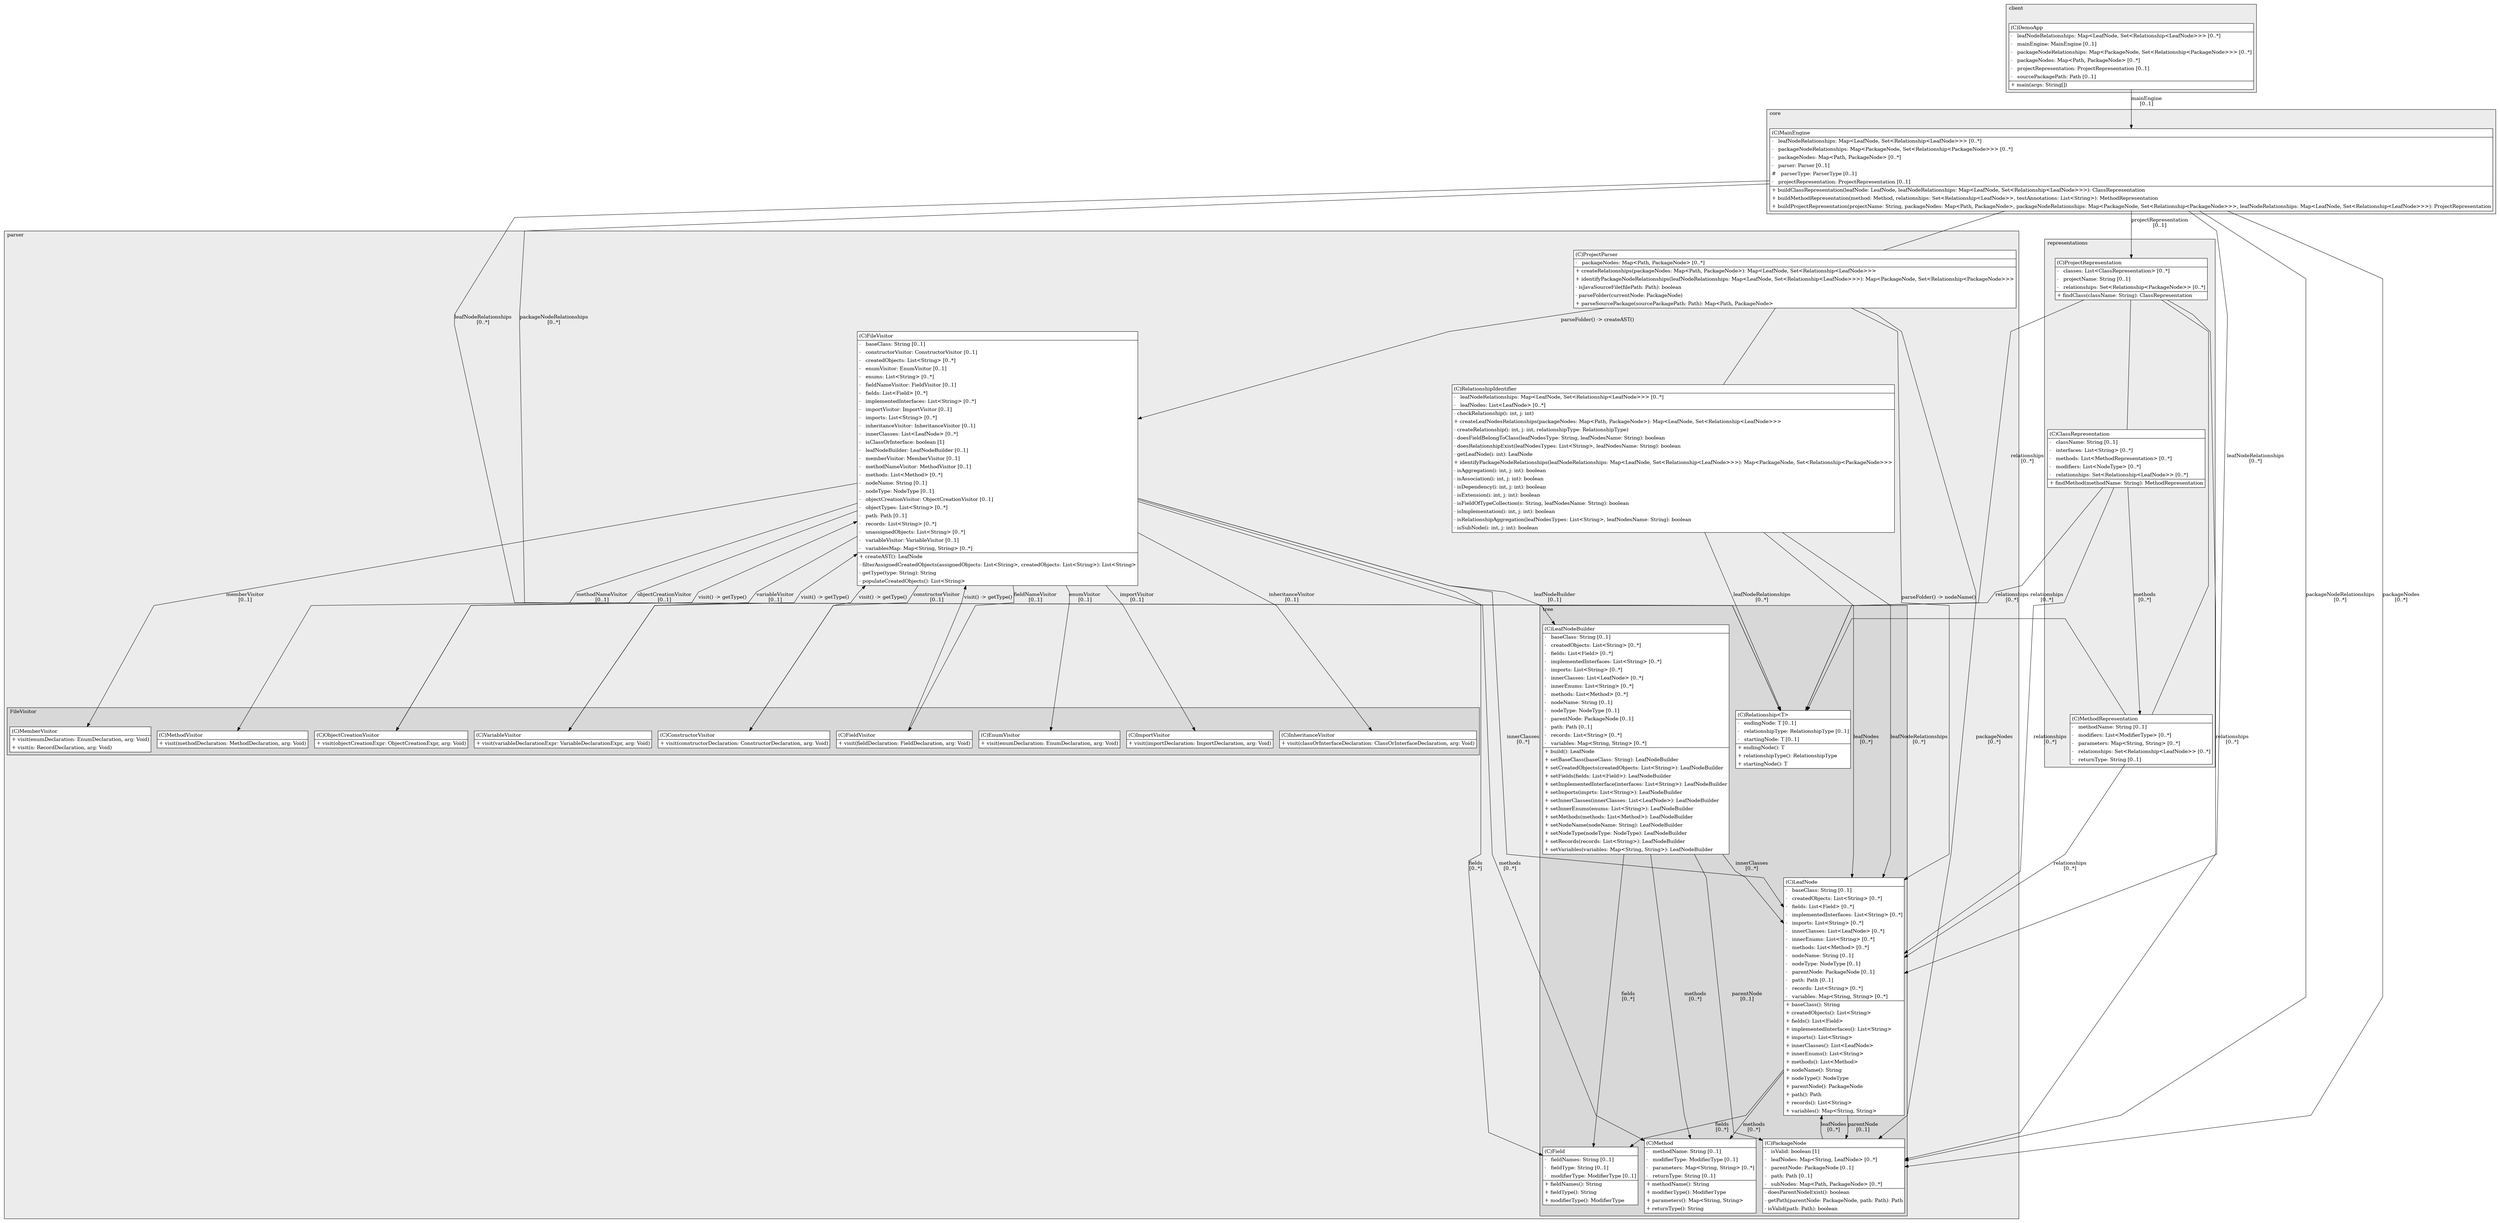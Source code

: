 @startuml

/' diagram meta data start
config=StructureConfiguration;
{
  "projectClassification": {
    "searchMode": "OpenProject", // OpenProject, AllProjects
    "includedProjects": "",
    "pathEndKeywords": "*.impl",
    "isClientPath": "",
    "isClientName": "",
    "isTestPath": "",
    "isTestName": "",
    "isMappingPath": "",
    "isMappingName": "",
    "isDataAccessPath": "",
    "isDataAccessName": "",
    "isDataStructurePath": "",
    "isDataStructureName": "",
    "isInterfaceStructuresPath": "",
    "isInterfaceStructuresName": "",
    "isEntryPointPath": "",
    "isEntryPointName": "",
    "treatFinalFieldsAsMandatory": false
  },
  "graphRestriction": {
    "classPackageExcludeFilter": "",
    "classPackageIncludeFilter": "",
    "classNameExcludeFilter": "",
    "classNameIncludeFilter": "",
    "methodNameExcludeFilter": "",
    "methodNameIncludeFilter": "",
    "removeByInheritance": "", // inheritance/annotation based filtering is done in a second step
    "removeByAnnotation": "",
    "removeByClassPackage": "", // cleanup the graph after inheritance/annotation based filtering is done
    "removeByClassName": "",
    "cutMappings": false,
    "cutEnum": true,
    "cutTests": true,
    "cutClient": true,
    "cutDataAccess": false,
    "cutInterfaceStructures": false,
    "cutDataStructures": false,
    "cutGetterAndSetter": true,
    "cutConstructors": true
  },
  "graphTraversal": {
    "forwardDepth": 6,
    "backwardDepth": 6,
    "classPackageExcludeFilter": "",
    "classPackageIncludeFilter": "",
    "classNameExcludeFilter": "",
    "classNameIncludeFilter": "",
    "methodNameExcludeFilter": "",
    "methodNameIncludeFilter": "",
    "hideMappings": false,
    "hideDataStructures": false,
    "hidePrivateMethods": true,
    "hideInterfaceCalls": true, // indirection: implementation -> interface (is hidden) -> implementation
    "onlyShowApplicationEntryPoints": false, // root node is included
    "useMethodCallsForStructureDiagram": "ForwardOnly" // ForwardOnly, BothDirections, No
  },
  "details": {
    "aggregation": "GroupByClass", // ByClass, GroupByClass, None
    "showClassGenericTypes": true,
    "showMethods": true,
    "showMethodParameterNames": true,
    "showMethodParameterTypes": true,
    "showMethodReturnType": true,
    "showPackageLevels": 2,
    "showDetailedClassStructure": true
  },
  "rootClass": "codepilotunittest.core.MainEngine",
  "extensionCallbackMethod": "" // qualified.class.name#methodName - signature: public static String method(String)
}
diagram meta data end '/



digraph g {
    rankdir="TB"
    splines=polyline
    

'nodes 
subgraph cluster_1357712437 { 
   	label=client
	labeljust=l
	fillcolor="#ececec"
	style=filled
   
   DemoApp1357712437[
	label=<<TABLE BORDER="1" CELLBORDER="0" CELLPADDING="4" CELLSPACING="0">
<TR><TD ALIGN="LEFT" >(C)DemoApp</TD></TR>
<HR/>
<TR><TD ALIGN="LEFT" >-   leafNodeRelationships: Map&lt;LeafNode, Set&lt;Relationship&lt;LeafNode&gt;&gt;&gt; [0..*]</TD></TR>
<TR><TD ALIGN="LEFT" >-   mainEngine: MainEngine [0..1]</TD></TR>
<TR><TD ALIGN="LEFT" >-   packageNodeRelationships: Map&lt;PackageNode, Set&lt;Relationship&lt;PackageNode&gt;&gt;&gt; [0..*]</TD></TR>
<TR><TD ALIGN="LEFT" >-   packageNodes: Map&lt;Path, PackageNode&gt; [0..*]</TD></TR>
<TR><TD ALIGN="LEFT" >-   projectRepresentation: ProjectRepresentation [0..1]</TD></TR>
<TR><TD ALIGN="LEFT" >-   sourcePackagePath: Path [0..1]</TD></TR>
<HR/>
<TR><TD ALIGN="LEFT" >+ main(args: String[])</TD></TR>
</TABLE>>
	style=filled
	margin=0
	shape=plaintext
	fillcolor="#FFFFFF"
];
} 

subgraph cluster_3059615 { 
   	label=core
	labeljust=l
	fillcolor="#ececec"
	style=filled
   
   MainEngine1935620972[
	label=<<TABLE BORDER="1" CELLBORDER="0" CELLPADDING="4" CELLSPACING="0">
<TR><TD ALIGN="LEFT" >(C)MainEngine</TD></TR>
<HR/>
<TR><TD ALIGN="LEFT" >-   leafNodeRelationships: Map&lt;LeafNode, Set&lt;Relationship&lt;LeafNode&gt;&gt;&gt; [0..*]</TD></TR>
<TR><TD ALIGN="LEFT" >-   packageNodeRelationships: Map&lt;PackageNode, Set&lt;Relationship&lt;PackageNode&gt;&gt;&gt; [0..*]</TD></TR>
<TR><TD ALIGN="LEFT" >-   packageNodes: Map&lt;Path, PackageNode&gt; [0..*]</TD></TR>
<TR><TD ALIGN="LEFT" >-   parser: Parser [0..1]</TD></TR>
<TR><TD ALIGN="LEFT" >#   parserType: ParserType [0..1]</TD></TR>
<TR><TD ALIGN="LEFT" >-   projectRepresentation: ProjectRepresentation [0..1]</TD></TR>
<HR/>
<TR><TD ALIGN="LEFT" >+ buildClassRepresentation(leafNode: LeafNode, leafNodeRelationships: Map&lt;LeafNode, Set&lt;Relationship&lt;LeafNode&gt;&gt;&gt;): ClassRepresentation</TD></TR>
<TR><TD ALIGN="LEFT" >+ buildMethodRepresentation(method: Method, relationships: Set&lt;Relationship&lt;LeafNode&gt;&gt;, testAnnotations: List&lt;String&gt;): MethodRepresentation</TD></TR>
<TR><TD ALIGN="LEFT" >+ buildProjectRepresentation(projectName: String, packageNodes: Map&lt;Path, PackageNode&gt;, packageNodeRelationships: Map&lt;PackageNode, Set&lt;Relationship&lt;PackageNode&gt;&gt;&gt;, leafNodeRelationships: Map&lt;LeafNode, Set&lt;Relationship&lt;LeafNode&gt;&gt;&gt;): ProjectRepresentation</TD></TR>
</TABLE>>
	style=filled
	margin=0
	shape=plaintext
	fillcolor="#FFFFFF"
];
} 

subgraph cluster_671793478 { 
   	label=representations
	labeljust=l
	fillcolor="#ececec"
	style=filled
   
   ClassRepresentation1961280345[
	label=<<TABLE BORDER="1" CELLBORDER="0" CELLPADDING="4" CELLSPACING="0">
<TR><TD ALIGN="LEFT" >(C)ClassRepresentation</TD></TR>
<HR/>
<TR><TD ALIGN="LEFT" >-   className: String [0..1]</TD></TR>
<TR><TD ALIGN="LEFT" >-   interfaces: List&lt;String&gt; [0..*]</TD></TR>
<TR><TD ALIGN="LEFT" >-   methods: List&lt;MethodRepresentation&gt; [0..*]</TD></TR>
<TR><TD ALIGN="LEFT" >-   modifiers: List&lt;NodeType&gt; [0..*]</TD></TR>
<TR><TD ALIGN="LEFT" >-   relationships: Set&lt;Relationship&lt;LeafNode&gt;&gt; [0..*]</TD></TR>
<HR/>
<TR><TD ALIGN="LEFT" >+ findMethod(methodName: String): MethodRepresentation</TD></TR>
</TABLE>>
	style=filled
	margin=0
	shape=plaintext
	fillcolor="#FFFFFF"
];

MethodRepresentation1961280345[
	label=<<TABLE BORDER="1" CELLBORDER="0" CELLPADDING="4" CELLSPACING="0">
<TR><TD ALIGN="LEFT" >(C)MethodRepresentation</TD></TR>
<HR/>
<TR><TD ALIGN="LEFT" >-   methodName: String [0..1]</TD></TR>
<TR><TD ALIGN="LEFT" >-   modifiers: List&lt;ModifierType&gt; [0..*]</TD></TR>
<TR><TD ALIGN="LEFT" >-   parameters: Map&lt;String, String&gt; [0..*]</TD></TR>
<TR><TD ALIGN="LEFT" >-   relationships: Set&lt;Relationship&lt;LeafNode&gt;&gt; [0..*]</TD></TR>
<TR><TD ALIGN="LEFT" >-   returnType: String [0..1]</TD></TR>
</TABLE>>
	style=filled
	margin=0
	shape=plaintext
	fillcolor="#FFFFFF"
];

ProjectRepresentation1961280345[
	label=<<TABLE BORDER="1" CELLBORDER="0" CELLPADDING="4" CELLSPACING="0">
<TR><TD ALIGN="LEFT" >(C)ProjectRepresentation</TD></TR>
<HR/>
<TR><TD ALIGN="LEFT" >-   classes: List&lt;ClassRepresentation&gt; [0..*]</TD></TR>
<TR><TD ALIGN="LEFT" >-   projectName: String [0..1]</TD></TR>
<TR><TD ALIGN="LEFT" >-   relationships: Set&lt;Relationship&lt;PackageNode&gt;&gt; [0..*]</TD></TR>
<HR/>
<TR><TD ALIGN="LEFT" >+ findClass(className: String): ClassRepresentation</TD></TR>
</TABLE>>
	style=filled
	margin=0
	shape=plaintext
	fillcolor="#FFFFFF"
];
} 

subgraph cluster_995410913 { 
   	label=parser
	labeljust=l
	fillcolor="#ececec"
	style=filled
   
   FileVisitor770181292[
	label=<<TABLE BORDER="1" CELLBORDER="0" CELLPADDING="4" CELLSPACING="0">
<TR><TD ALIGN="LEFT" >(C)FileVisitor</TD></TR>
<HR/>
<TR><TD ALIGN="LEFT" >-   baseClass: String [0..1]</TD></TR>
<TR><TD ALIGN="LEFT" >-   constructorVisitor: ConstructorVisitor [0..1]</TD></TR>
<TR><TD ALIGN="LEFT" >-   createdObjects: List&lt;String&gt; [0..*]</TD></TR>
<TR><TD ALIGN="LEFT" >-   enumVisitor: EnumVisitor [0..1]</TD></TR>
<TR><TD ALIGN="LEFT" >-   enums: List&lt;String&gt; [0..*]</TD></TR>
<TR><TD ALIGN="LEFT" >-   fieldNameVisitor: FieldVisitor [0..1]</TD></TR>
<TR><TD ALIGN="LEFT" >-   fields: List&lt;Field&gt; [0..*]</TD></TR>
<TR><TD ALIGN="LEFT" >-   implementedInterfaces: List&lt;String&gt; [0..*]</TD></TR>
<TR><TD ALIGN="LEFT" >-   importVisitor: ImportVisitor [0..1]</TD></TR>
<TR><TD ALIGN="LEFT" >-   imports: List&lt;String&gt; [0..*]</TD></TR>
<TR><TD ALIGN="LEFT" >-   inheritanceVisitor: InheritanceVisitor [0..1]</TD></TR>
<TR><TD ALIGN="LEFT" >-   innerClasses: List&lt;LeafNode&gt; [0..*]</TD></TR>
<TR><TD ALIGN="LEFT" >-   isClassOrInterface: boolean [1]</TD></TR>
<TR><TD ALIGN="LEFT" >-   leafNodeBuilder: LeafNodeBuilder [0..1]</TD></TR>
<TR><TD ALIGN="LEFT" >-   memberVisitor: MemberVisitor [0..1]</TD></TR>
<TR><TD ALIGN="LEFT" >-   methodNameVisitor: MethodVisitor [0..1]</TD></TR>
<TR><TD ALIGN="LEFT" >-   methods: List&lt;Method&gt; [0..*]</TD></TR>
<TR><TD ALIGN="LEFT" >-   nodeName: String [0..1]</TD></TR>
<TR><TD ALIGN="LEFT" >-   nodeType: NodeType [0..1]</TD></TR>
<TR><TD ALIGN="LEFT" >-   objectCreationVisitor: ObjectCreationVisitor [0..1]</TD></TR>
<TR><TD ALIGN="LEFT" >-   objectTypes: List&lt;String&gt; [0..*]</TD></TR>
<TR><TD ALIGN="LEFT" >-   path: Path [0..1]</TD></TR>
<TR><TD ALIGN="LEFT" >-   records: List&lt;String&gt; [0..*]</TD></TR>
<TR><TD ALIGN="LEFT" >-   unassignedObjects: List&lt;String&gt; [0..*]</TD></TR>
<TR><TD ALIGN="LEFT" >-   variableVisitor: VariableVisitor [0..1]</TD></TR>
<TR><TD ALIGN="LEFT" >-   variablesMap: Map&lt;String, String&gt; [0..*]</TD></TR>
<HR/>
<TR><TD ALIGN="LEFT" >+ createAST(): LeafNode</TD></TR>
<TR><TD ALIGN="LEFT" >- filterAssignedCreatedObjects(assignedObjects: List&lt;String&gt;, createdObjects: List&lt;String&gt;): List&lt;String&gt;</TD></TR>
<TR><TD ALIGN="LEFT" >- getType(type: String): String</TD></TR>
<TR><TD ALIGN="LEFT" >- populateCreatedObjects(): List&lt;String&gt;</TD></TR>
</TABLE>>
	style=filled
	margin=0
	shape=plaintext
	fillcolor="#FFFFFF"
];

ProjectParser770181292[
	label=<<TABLE BORDER="1" CELLBORDER="0" CELLPADDING="4" CELLSPACING="0">
<TR><TD ALIGN="LEFT" >(C)ProjectParser</TD></TR>
<HR/>
<TR><TD ALIGN="LEFT" >-   packageNodes: Map&lt;Path, PackageNode&gt; [0..*]</TD></TR>
<HR/>
<TR><TD ALIGN="LEFT" >+ createRelationships(packageNodes: Map&lt;Path, PackageNode&gt;): Map&lt;LeafNode, Set&lt;Relationship&lt;LeafNode&gt;&gt;&gt;</TD></TR>
<TR><TD ALIGN="LEFT" >+ identifyPackageNodeRelationships(leafNodeRelationships: Map&lt;LeafNode, Set&lt;Relationship&lt;LeafNode&gt;&gt;&gt;): Map&lt;PackageNode, Set&lt;Relationship&lt;PackageNode&gt;&gt;&gt;</TD></TR>
<TR><TD ALIGN="LEFT" >- isJavaSourceFile(filePath: Path): boolean</TD></TR>
<TR><TD ALIGN="LEFT" >- parseFolder(currentNode: PackageNode)</TD></TR>
<TR><TD ALIGN="LEFT" >+ parseSourcePackage(sourcePackagePath: Path): Map&lt;Path, PackageNode&gt;</TD></TR>
</TABLE>>
	style=filled
	margin=0
	shape=plaintext
	fillcolor="#FFFFFF"
];

RelationshipIdentifier770181292[
	label=<<TABLE BORDER="1" CELLBORDER="0" CELLPADDING="4" CELLSPACING="0">
<TR><TD ALIGN="LEFT" >(C)RelationshipIdentifier</TD></TR>
<HR/>
<TR><TD ALIGN="LEFT" >-   leafNodeRelationships: Map&lt;LeafNode, Set&lt;Relationship&lt;LeafNode&gt;&gt;&gt; [0..*]</TD></TR>
<TR><TD ALIGN="LEFT" >-   leafNodes: List&lt;LeafNode&gt; [0..*]</TD></TR>
<HR/>
<TR><TD ALIGN="LEFT" >- checkRelationship(i: int, j: int)</TD></TR>
<TR><TD ALIGN="LEFT" >+ createLeafNodesRelationships(packageNodes: Map&lt;Path, PackageNode&gt;): Map&lt;LeafNode, Set&lt;Relationship&lt;LeafNode&gt;&gt;&gt;</TD></TR>
<TR><TD ALIGN="LEFT" >- createRelationship(i: int, j: int, relationshipType: RelationshipType)</TD></TR>
<TR><TD ALIGN="LEFT" >- doesFieldBelongToClass(leafNodesType: String, leafNodesName: String): boolean</TD></TR>
<TR><TD ALIGN="LEFT" >- doesRelationshipExist(leafNodesTypes: List&lt;String&gt;, leafNodesName: String): boolean</TD></TR>
<TR><TD ALIGN="LEFT" >- getLeafNode(i: int): LeafNode</TD></TR>
<TR><TD ALIGN="LEFT" >+ identifyPackageNodeRelationships(leafNodeRelationships: Map&lt;LeafNode, Set&lt;Relationship&lt;LeafNode&gt;&gt;&gt;): Map&lt;PackageNode, Set&lt;Relationship&lt;PackageNode&gt;&gt;&gt;</TD></TR>
<TR><TD ALIGN="LEFT" >- isAggregation(i: int, j: int): boolean</TD></TR>
<TR><TD ALIGN="LEFT" >- isAssociation(i: int, j: int): boolean</TD></TR>
<TR><TD ALIGN="LEFT" >- isDependency(i: int, j: int): boolean</TD></TR>
<TR><TD ALIGN="LEFT" >- isExtension(i: int, j: int): boolean</TD></TR>
<TR><TD ALIGN="LEFT" >- isFieldOfTypeCollection(s: String, leafNodesName: String): boolean</TD></TR>
<TR><TD ALIGN="LEFT" >- isImplementation(i: int, j: int): boolean</TD></TR>
<TR><TD ALIGN="LEFT" >- isRelationshipAggregation(leafNodesTypes: List&lt;String&gt;, leafNodesName: String): boolean</TD></TR>
<TR><TD ALIGN="LEFT" >- isSubNode(i: int, j: int): boolean</TD></TR>
</TABLE>>
	style=filled
	margin=0
	shape=plaintext
	fillcolor="#FFFFFF"
];

subgraph cluster_144649229 { 
   	label=tree
	labeljust=l
	fillcolor="#d8d8d8"
	style=filled
   
   Field762420526[
	label=<<TABLE BORDER="1" CELLBORDER="0" CELLPADDING="4" CELLSPACING="0">
<TR><TD ALIGN="LEFT" >(C)Field</TD></TR>
<HR/>
<TR><TD ALIGN="LEFT" >-   fieldNames: String [0..1]</TD></TR>
<TR><TD ALIGN="LEFT" >-   fieldType: String [0..1]</TD></TR>
<TR><TD ALIGN="LEFT" >-   modifierType: ModifierType [0..1]</TD></TR>
<HR/>
<TR><TD ALIGN="LEFT" >+ fieldNames(): String</TD></TR>
<TR><TD ALIGN="LEFT" >+ fieldType(): String</TD></TR>
<TR><TD ALIGN="LEFT" >+ modifierType(): ModifierType</TD></TR>
</TABLE>>
	style=filled
	margin=0
	shape=plaintext
	fillcolor="#FFFFFF"
];

LeafNode303902624[
	label=<<TABLE BORDER="1" CELLBORDER="0" CELLPADDING="4" CELLSPACING="0">
<TR><TD ALIGN="LEFT" >(C)LeafNode</TD></TR>
<HR/>
<TR><TD ALIGN="LEFT" >-   baseClass: String [0..1]</TD></TR>
<TR><TD ALIGN="LEFT" >-   createdObjects: List&lt;String&gt; [0..*]</TD></TR>
<TR><TD ALIGN="LEFT" >-   fields: List&lt;Field&gt; [0..*]</TD></TR>
<TR><TD ALIGN="LEFT" >-   implementedInterfaces: List&lt;String&gt; [0..*]</TD></TR>
<TR><TD ALIGN="LEFT" >-   imports: List&lt;String&gt; [0..*]</TD></TR>
<TR><TD ALIGN="LEFT" >-   innerClasses: List&lt;LeafNode&gt; [0..*]</TD></TR>
<TR><TD ALIGN="LEFT" >-   innerEnums: List&lt;String&gt; [0..*]</TD></TR>
<TR><TD ALIGN="LEFT" >-   methods: List&lt;Method&gt; [0..*]</TD></TR>
<TR><TD ALIGN="LEFT" >-   nodeName: String [0..1]</TD></TR>
<TR><TD ALIGN="LEFT" >-   nodeType: NodeType [0..1]</TD></TR>
<TR><TD ALIGN="LEFT" >-   parentNode: PackageNode [0..1]</TD></TR>
<TR><TD ALIGN="LEFT" >-   path: Path [0..1]</TD></TR>
<TR><TD ALIGN="LEFT" >-   records: List&lt;String&gt; [0..*]</TD></TR>
<TR><TD ALIGN="LEFT" >-   variables: Map&lt;String, String&gt; [0..*]</TD></TR>
<HR/>
<TR><TD ALIGN="LEFT" >+ baseClass(): String</TD></TR>
<TR><TD ALIGN="LEFT" >+ createdObjects(): List&lt;String&gt;</TD></TR>
<TR><TD ALIGN="LEFT" >+ fields(): List&lt;Field&gt;</TD></TR>
<TR><TD ALIGN="LEFT" >+ implementedInterfaces(): List&lt;String&gt;</TD></TR>
<TR><TD ALIGN="LEFT" >+ imports(): List&lt;String&gt;</TD></TR>
<TR><TD ALIGN="LEFT" >+ innerClasses(): List&lt;LeafNode&gt;</TD></TR>
<TR><TD ALIGN="LEFT" >+ innerEnums(): List&lt;String&gt;</TD></TR>
<TR><TD ALIGN="LEFT" >+ methods(): List&lt;Method&gt;</TD></TR>
<TR><TD ALIGN="LEFT" >+ nodeName(): String</TD></TR>
<TR><TD ALIGN="LEFT" >+ nodeType(): NodeType</TD></TR>
<TR><TD ALIGN="LEFT" >+ parentNode(): PackageNode</TD></TR>
<TR><TD ALIGN="LEFT" >+ path(): Path</TD></TR>
<TR><TD ALIGN="LEFT" >+ records(): List&lt;String&gt;</TD></TR>
<TR><TD ALIGN="LEFT" >+ variables(): Map&lt;String, String&gt;</TD></TR>
</TABLE>>
	style=filled
	margin=0
	shape=plaintext
	fillcolor="#FFFFFF"
];

LeafNodeBuilder303902624[
	label=<<TABLE BORDER="1" CELLBORDER="0" CELLPADDING="4" CELLSPACING="0">
<TR><TD ALIGN="LEFT" >(C)LeafNodeBuilder</TD></TR>
<HR/>
<TR><TD ALIGN="LEFT" >-   baseClass: String [0..1]</TD></TR>
<TR><TD ALIGN="LEFT" >-   createdObjects: List&lt;String&gt; [0..*]</TD></TR>
<TR><TD ALIGN="LEFT" >-   fields: List&lt;Field&gt; [0..*]</TD></TR>
<TR><TD ALIGN="LEFT" >-   implementedInterfaces: List&lt;String&gt; [0..*]</TD></TR>
<TR><TD ALIGN="LEFT" >-   imports: List&lt;String&gt; [0..*]</TD></TR>
<TR><TD ALIGN="LEFT" >-   innerClasses: List&lt;LeafNode&gt; [0..*]</TD></TR>
<TR><TD ALIGN="LEFT" >-   innerEnums: List&lt;String&gt; [0..*]</TD></TR>
<TR><TD ALIGN="LEFT" >-   methods: List&lt;Method&gt; [0..*]</TD></TR>
<TR><TD ALIGN="LEFT" >-   nodeName: String [0..1]</TD></TR>
<TR><TD ALIGN="LEFT" >-   nodeType: NodeType [0..1]</TD></TR>
<TR><TD ALIGN="LEFT" >-   parentNode: PackageNode [0..1]</TD></TR>
<TR><TD ALIGN="LEFT" >-   path: Path [0..1]</TD></TR>
<TR><TD ALIGN="LEFT" >-   records: List&lt;String&gt; [0..*]</TD></TR>
<TR><TD ALIGN="LEFT" >-   variables: Map&lt;String, String&gt; [0..*]</TD></TR>
<HR/>
<TR><TD ALIGN="LEFT" >+ build(): LeafNode</TD></TR>
<TR><TD ALIGN="LEFT" >+ setBaseClass(baseClass: String): LeafNodeBuilder</TD></TR>
<TR><TD ALIGN="LEFT" >+ setCreatedObjects(createdObjects: List&lt;String&gt;): LeafNodeBuilder</TD></TR>
<TR><TD ALIGN="LEFT" >+ setFields(fields: List&lt;Field&gt;): LeafNodeBuilder</TD></TR>
<TR><TD ALIGN="LEFT" >+ setImplementedInterface(interfaces: List&lt;String&gt;): LeafNodeBuilder</TD></TR>
<TR><TD ALIGN="LEFT" >+ setImports(imprts: List&lt;String&gt;): LeafNodeBuilder</TD></TR>
<TR><TD ALIGN="LEFT" >+ setInnerClasses(innerClasses: List&lt;LeafNode&gt;): LeafNodeBuilder</TD></TR>
<TR><TD ALIGN="LEFT" >+ setInnerEnums(enums: List&lt;String&gt;): LeafNodeBuilder</TD></TR>
<TR><TD ALIGN="LEFT" >+ setMethods(methods: List&lt;Method&gt;): LeafNodeBuilder</TD></TR>
<TR><TD ALIGN="LEFT" >+ setNodeName(nodeName: String): LeafNodeBuilder</TD></TR>
<TR><TD ALIGN="LEFT" >+ setNodeType(nodeType: NodeType): LeafNodeBuilder</TD></TR>
<TR><TD ALIGN="LEFT" >+ setRecords(records: List&lt;String&gt;): LeafNodeBuilder</TD></TR>
<TR><TD ALIGN="LEFT" >+ setVariables(variables: Map&lt;String, String&gt;): LeafNodeBuilder</TD></TR>
</TABLE>>
	style=filled
	margin=0
	shape=plaintext
	fillcolor="#FFFFFF"
];

Method762420526[
	label=<<TABLE BORDER="1" CELLBORDER="0" CELLPADDING="4" CELLSPACING="0">
<TR><TD ALIGN="LEFT" >(C)Method</TD></TR>
<HR/>
<TR><TD ALIGN="LEFT" >-   methodName: String [0..1]</TD></TR>
<TR><TD ALIGN="LEFT" >-   modifierType: ModifierType [0..1]</TD></TR>
<TR><TD ALIGN="LEFT" >-   parameters: Map&lt;String, String&gt; [0..*]</TD></TR>
<TR><TD ALIGN="LEFT" >-   returnType: String [0..1]</TD></TR>
<HR/>
<TR><TD ALIGN="LEFT" >+ methodName(): String</TD></TR>
<TR><TD ALIGN="LEFT" >+ modifierType(): ModifierType</TD></TR>
<TR><TD ALIGN="LEFT" >+ parameters(): Map&lt;String, String&gt;</TD></TR>
<TR><TD ALIGN="LEFT" >+ returnType(): String</TD></TR>
</TABLE>>
	style=filled
	margin=0
	shape=plaintext
	fillcolor="#FFFFFF"
];

PackageNode303902624[
	label=<<TABLE BORDER="1" CELLBORDER="0" CELLPADDING="4" CELLSPACING="0">
<TR><TD ALIGN="LEFT" >(C)PackageNode</TD></TR>
<HR/>
<TR><TD ALIGN="LEFT" >-   isValid: boolean [1]</TD></TR>
<TR><TD ALIGN="LEFT" >-   leafNodes: Map&lt;String, LeafNode&gt; [0..*]</TD></TR>
<TR><TD ALIGN="LEFT" >-   parentNode: PackageNode [0..1]</TD></TR>
<TR><TD ALIGN="LEFT" >-   path: Path [0..1]</TD></TR>
<TR><TD ALIGN="LEFT" >-   subNodes: Map&lt;Path, PackageNode&gt; [0..*]</TD></TR>
<HR/>
<TR><TD ALIGN="LEFT" >- doesParentNodeExist(): boolean</TD></TR>
<TR><TD ALIGN="LEFT" >- getPath(parentNode: PackageNode, path: Path): Path</TD></TR>
<TR><TD ALIGN="LEFT" >- isValid(path: Path): boolean</TD></TR>
</TABLE>>
	style=filled
	margin=0
	shape=plaintext
	fillcolor="#FFFFFF"
];

Relationship303902624[
	label=<<TABLE BORDER="1" CELLBORDER="0" CELLPADDING="4" CELLSPACING="0">
<TR><TD ALIGN="LEFT" >(C)Relationship&lt;T&gt;</TD></TR>
<HR/>
<TR><TD ALIGN="LEFT" >-   endingNode: T [0..1]</TD></TR>
<TR><TD ALIGN="LEFT" >-   relationshipType: RelationshipType [0..1]</TD></TR>
<TR><TD ALIGN="LEFT" >-   startingNode: T [0..1]</TD></TR>
<HR/>
<TR><TD ALIGN="LEFT" >+ endingNode(): T</TD></TR>
<TR><TD ALIGN="LEFT" >+ relationshipType(): RelationshipType</TD></TR>
<TR><TD ALIGN="LEFT" >+ startingNode(): T</TD></TR>
</TABLE>>
	style=filled
	margin=0
	shape=plaintext
	fillcolor="#FFFFFF"
];
} 

subgraph cluster_98785251 { 
   	label=FileVisitor
	labeljust=l
	fillcolor="#d8d8d8"
	style=filled
   
   ConstructorVisitor1014544624[
	label=<<TABLE BORDER="1" CELLBORDER="0" CELLPADDING="4" CELLSPACING="0">
<TR><TD ALIGN="LEFT" >(C)ConstructorVisitor</TD></TR>
<HR/>
<TR><TD ALIGN="LEFT" >+ visit(constructorDeclaration: ConstructorDeclaration, arg: Void)</TD></TR>
</TABLE>>
	style=filled
	margin=0
	shape=plaintext
	fillcolor="#FFFFFF"
];

EnumVisitor1014544624[
	label=<<TABLE BORDER="1" CELLBORDER="0" CELLPADDING="4" CELLSPACING="0">
<TR><TD ALIGN="LEFT" >(C)EnumVisitor</TD></TR>
<HR/>
<TR><TD ALIGN="LEFT" >+ visit(enumDeclaration: EnumDeclaration, arg: Void)</TD></TR>
</TABLE>>
	style=filled
	margin=0
	shape=plaintext
	fillcolor="#FFFFFF"
];

FieldVisitor1014544624[
	label=<<TABLE BORDER="1" CELLBORDER="0" CELLPADDING="4" CELLSPACING="0">
<TR><TD ALIGN="LEFT" >(C)FieldVisitor</TD></TR>
<HR/>
<TR><TD ALIGN="LEFT" >+ visit(fieldDeclaration: FieldDeclaration, arg: Void)</TD></TR>
</TABLE>>
	style=filled
	margin=0
	shape=plaintext
	fillcolor="#FFFFFF"
];

ImportVisitor1014544624[
	label=<<TABLE BORDER="1" CELLBORDER="0" CELLPADDING="4" CELLSPACING="0">
<TR><TD ALIGN="LEFT" >(C)ImportVisitor</TD></TR>
<HR/>
<TR><TD ALIGN="LEFT" >+ visit(importDeclaration: ImportDeclaration, arg: Void)</TD></TR>
</TABLE>>
	style=filled
	margin=0
	shape=plaintext
	fillcolor="#FFFFFF"
];

InheritanceVisitor1014544624[
	label=<<TABLE BORDER="1" CELLBORDER="0" CELLPADDING="4" CELLSPACING="0">
<TR><TD ALIGN="LEFT" >(C)InheritanceVisitor</TD></TR>
<HR/>
<TR><TD ALIGN="LEFT" >+ visit(classOrInterfaceDeclaration: ClassOrInterfaceDeclaration, arg: Void)</TD></TR>
</TABLE>>
	style=filled
	margin=0
	shape=plaintext
	fillcolor="#FFFFFF"
];

MemberVisitor1014544624[
	label=<<TABLE BORDER="1" CELLBORDER="0" CELLPADDING="4" CELLSPACING="0">
<TR><TD ALIGN="LEFT" >(C)MemberVisitor</TD></TR>
<HR/>
<TR><TD ALIGN="LEFT" >+ visit(enumDeclaration: EnumDeclaration, arg: Void)</TD></TR>
<TR><TD ALIGN="LEFT" >+ visit(n: RecordDeclaration, arg: Void)</TD></TR>
</TABLE>>
	style=filled
	margin=0
	shape=plaintext
	fillcolor="#FFFFFF"
];

MethodVisitor1014544624[
	label=<<TABLE BORDER="1" CELLBORDER="0" CELLPADDING="4" CELLSPACING="0">
<TR><TD ALIGN="LEFT" >(C)MethodVisitor</TD></TR>
<HR/>
<TR><TD ALIGN="LEFT" >+ visit(methodDeclaration: MethodDeclaration, arg: Void)</TD></TR>
</TABLE>>
	style=filled
	margin=0
	shape=plaintext
	fillcolor="#FFFFFF"
];

ObjectCreationVisitor1014544624[
	label=<<TABLE BORDER="1" CELLBORDER="0" CELLPADDING="4" CELLSPACING="0">
<TR><TD ALIGN="LEFT" >(C)ObjectCreationVisitor</TD></TR>
<HR/>
<TR><TD ALIGN="LEFT" >+ visit(objectCreationExpr: ObjectCreationExpr, arg: Void)</TD></TR>
</TABLE>>
	style=filled
	margin=0
	shape=plaintext
	fillcolor="#FFFFFF"
];

VariableVisitor1014544624[
	label=<<TABLE BORDER="1" CELLBORDER="0" CELLPADDING="4" CELLSPACING="0">
<TR><TD ALIGN="LEFT" >(C)VariableVisitor</TD></TR>
<HR/>
<TR><TD ALIGN="LEFT" >+ visit(variableDeclarationExpr: VariableDeclarationExpr, arg: Void)</TD></TR>
</TABLE>>
	style=filled
	margin=0
	shape=plaintext
	fillcolor="#FFFFFF"
];
} 
} 

'edges    
ClassRepresentation1961280345 -> LeafNode303902624[label="relationships
[0..*]"];
ClassRepresentation1961280345 -> MethodRepresentation1961280345[label="methods
[0..*]"];
ClassRepresentation1961280345 -> Relationship303902624[label="relationships
[0..*]"];
ConstructorVisitor1014544624 -> FileVisitor770181292[label="visit() -> getType()"];
DemoApp1357712437 -> MainEngine1935620972[label="mainEngine
[0..1]"];
FieldVisitor1014544624 -> FileVisitor770181292[label="visit() -> getType()"];
FileVisitor770181292 -> ConstructorVisitor1014544624[label="constructorVisitor
[0..1]"];
FileVisitor770181292 -> EnumVisitor1014544624[label="enumVisitor
[0..1]"];
FileVisitor770181292 -> Field762420526[label="fields
[0..*]"];
FileVisitor770181292 -> FieldVisitor1014544624[label="fieldNameVisitor
[0..1]"];
FileVisitor770181292 -> ImportVisitor1014544624[label="importVisitor
[0..1]"];
FileVisitor770181292 -> InheritanceVisitor1014544624[label="inheritanceVisitor
[0..1]"];
FileVisitor770181292 -> LeafNode303902624[label="innerClasses
[0..*]"];
FileVisitor770181292 -> LeafNodeBuilder303902624[label="leafNodeBuilder
[0..1]"];
FileVisitor770181292 -> MemberVisitor1014544624[label="memberVisitor
[0..1]"];
FileVisitor770181292 -> Method762420526[label="methods
[0..*]"];
FileVisitor770181292 -> MethodVisitor1014544624[label="methodNameVisitor
[0..1]"];
FileVisitor770181292 -> ObjectCreationVisitor1014544624[label="objectCreationVisitor
[0..1]"];
FileVisitor770181292 -> VariableVisitor1014544624[label="variableVisitor
[0..1]"];
LeafNode303902624 -> Field762420526[label="fields
[0..*]"];
LeafNode303902624 -> Method762420526[label="methods
[0..*]"];
LeafNode303902624 -> PackageNode303902624[label="parentNode
[0..1]"];
LeafNodeBuilder303902624 -> Field762420526[label="fields
[0..*]"];
LeafNodeBuilder303902624 -> LeafNode303902624[label="innerClasses
[0..*]"];
LeafNodeBuilder303902624 -> Method762420526[label="methods
[0..*]"];
LeafNodeBuilder303902624 -> PackageNode303902624[label="parentNode
[0..1]"];
MainEngine1935620972 -> LeafNode303902624[label="leafNodeRelationships
[0..*]"];
MainEngine1935620972 -> PackageNode303902624[label="packageNodeRelationships
[0..*]"];
MainEngine1935620972 -> PackageNode303902624[label="packageNodes
[0..*]"];
MainEngine1935620972 -> ProjectParser770181292[arrowhead=none];
MainEngine1935620972 -> ProjectRepresentation1961280345[label="projectRepresentation
[0..1]"];
MainEngine1935620972 -> Relationship303902624[label="leafNodeRelationships
[0..*]"];
MainEngine1935620972 -> Relationship303902624[label="packageNodeRelationships
[0..*]"];
MethodRepresentation1961280345 -> LeafNode303902624[label="relationships
[0..*]"];
MethodRepresentation1961280345 -> Relationship303902624[label="relationships
[0..*]"];
ObjectCreationVisitor1014544624 -> FileVisitor770181292[label="visit() -> getType()"];
PackageNode303902624 -> LeafNode303902624[label="leafNodes
[0..*]"];
ProjectParser770181292 -> FileVisitor770181292[label="parseFolder() -> createAST()"];
ProjectParser770181292 -> LeafNode303902624[label="parseFolder() -> nodeName()"];
ProjectParser770181292 -> PackageNode303902624[label="packageNodes
[0..*]"];
ProjectParser770181292 -> RelationshipIdentifier770181292[arrowhead=none];
ProjectRepresentation1961280345 -> ClassRepresentation1961280345[arrowhead=none];
ProjectRepresentation1961280345 -> MethodRepresentation1961280345[arrowhead=none];
ProjectRepresentation1961280345 -> PackageNode303902624[label="relationships
[0..*]"];
ProjectRepresentation1961280345 -> Relationship303902624[label="relationships
[0..*]"];
RelationshipIdentifier770181292 -> LeafNode303902624[label="leafNodeRelationships
[0..*]"];
RelationshipIdentifier770181292 -> LeafNode303902624[label="leafNodes
[0..*]"];
RelationshipIdentifier770181292 -> Relationship303902624[label="leafNodeRelationships
[0..*]"];
VariableVisitor1014544624 -> FileVisitor770181292[label="visit() -> getType()"];
    
}
@enduml